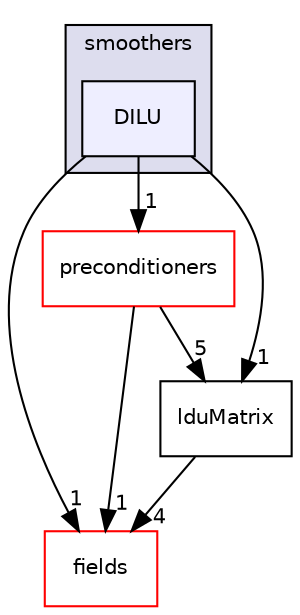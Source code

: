 digraph "src/OpenFOAM/matrices/lduMatrix/smoothers/DILU" {
  bgcolor=transparent;
  compound=true
  node [ fontsize="10", fontname="Helvetica"];
  edge [ labelfontsize="10", labelfontname="Helvetica"];
  subgraph clusterdir_27bacb8e19b5862d96d869422b2be03b {
    graph [ bgcolor="#ddddee", pencolor="black", label="smoothers" fontname="Helvetica", fontsize="10", URL="dir_27bacb8e19b5862d96d869422b2be03b.html"]
  dir_88d102eae200c8daed19b189b42c3701 [shape=box, label="DILU", style="filled", fillcolor="#eeeeff", pencolor="black", URL="dir_88d102eae200c8daed19b189b42c3701.html"];
  }
  dir_962442b8f989d5529fab5e0f0e4ffb74 [shape=box label="fields" color="red" URL="dir_962442b8f989d5529fab5e0f0e4ffb74.html"];
  dir_3f6e7e10cc3663a460947d1f6ad52004 [shape=box label="preconditioners" color="red" URL="dir_3f6e7e10cc3663a460947d1f6ad52004.html"];
  dir_1ce70feb2b06c30ebd4091245573b99e [shape=box label="lduMatrix" URL="dir_1ce70feb2b06c30ebd4091245573b99e.html"];
  dir_88d102eae200c8daed19b189b42c3701->dir_962442b8f989d5529fab5e0f0e4ffb74 [headlabel="1", labeldistance=1.5 headhref="dir_002465_002305.html"];
  dir_88d102eae200c8daed19b189b42c3701->dir_3f6e7e10cc3663a460947d1f6ad52004 [headlabel="1", labeldistance=1.5 headhref="dir_002465_002451.html"];
  dir_88d102eae200c8daed19b189b42c3701->dir_1ce70feb2b06c30ebd4091245573b99e [headlabel="1", labeldistance=1.5 headhref="dir_002465_002450.html"];
  dir_3f6e7e10cc3663a460947d1f6ad52004->dir_962442b8f989d5529fab5e0f0e4ffb74 [headlabel="1", labeldistance=1.5 headhref="dir_002451_002305.html"];
  dir_3f6e7e10cc3663a460947d1f6ad52004->dir_1ce70feb2b06c30ebd4091245573b99e [headlabel="5", labeldistance=1.5 headhref="dir_002451_002450.html"];
  dir_1ce70feb2b06c30ebd4091245573b99e->dir_962442b8f989d5529fab5e0f0e4ffb74 [headlabel="4", labeldistance=1.5 headhref="dir_002450_002305.html"];
}
